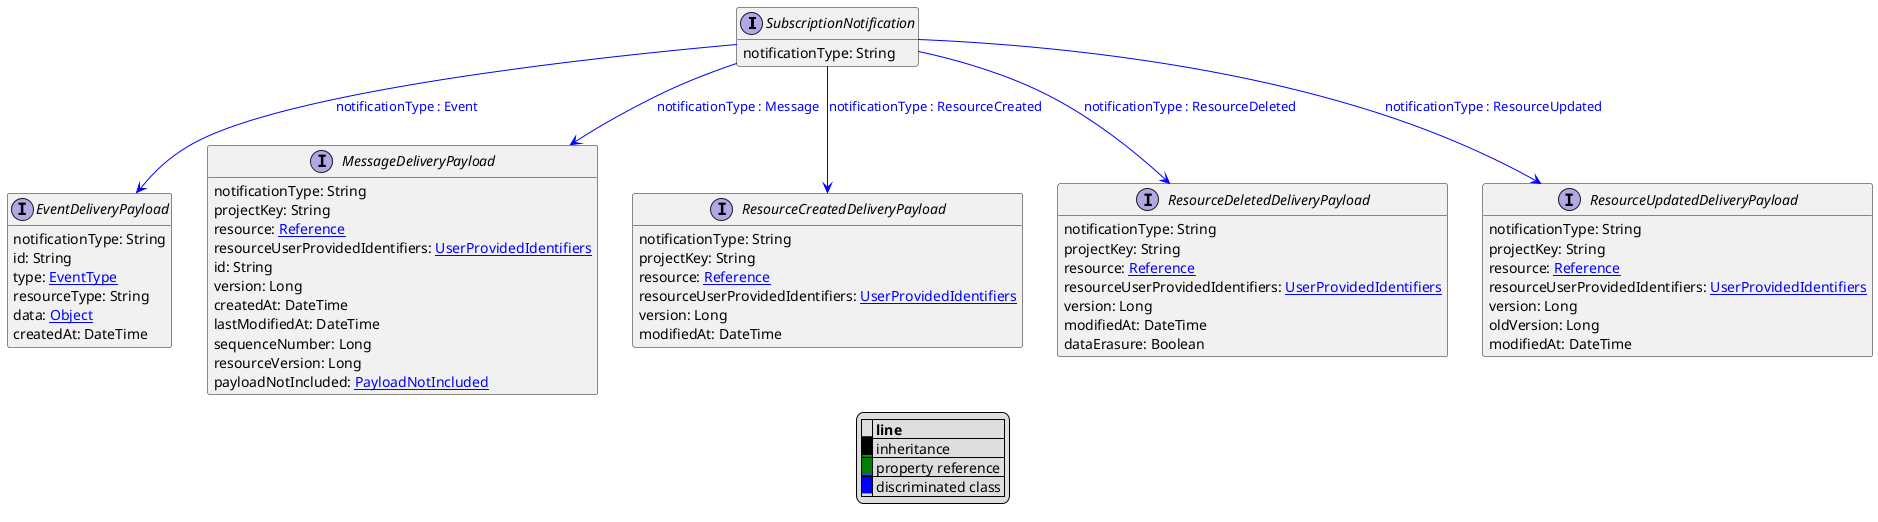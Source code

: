 @startuml

hide empty fields
hide empty methods
legend
|= |= line |
|<back:black>   </back>| inheritance |
|<back:green>   </back>| property reference |
|<back:blue>   </back>| discriminated class |
endlegend
interface SubscriptionNotification [[SubscriptionNotification.svg]]  {
    notificationType: String
}


interface EventDeliveryPayload [[EventDeliveryPayload.svg]]  {
    notificationType: String
    id: String
    type: [[EventType.svg EventType]]
    resourceType: String
    data: [[Object.svg Object]]
    createdAt: DateTime
}
interface MessageDeliveryPayload [[MessageDeliveryPayload.svg]]  {
    notificationType: String
    projectKey: String
    resource: [[Reference.svg Reference]]
    resourceUserProvidedIdentifiers: [[UserProvidedIdentifiers.svg UserProvidedIdentifiers]]
    id: String
    version: Long
    createdAt: DateTime
    lastModifiedAt: DateTime
    sequenceNumber: Long
    resourceVersion: Long
    payloadNotIncluded: [[PayloadNotIncluded.svg PayloadNotIncluded]]
}
interface ResourceCreatedDeliveryPayload [[ResourceCreatedDeliveryPayload.svg]]  {
    notificationType: String
    projectKey: String
    resource: [[Reference.svg Reference]]
    resourceUserProvidedIdentifiers: [[UserProvidedIdentifiers.svg UserProvidedIdentifiers]]
    version: Long
    modifiedAt: DateTime
}
interface ResourceDeletedDeliveryPayload [[ResourceDeletedDeliveryPayload.svg]]  {
    notificationType: String
    projectKey: String
    resource: [[Reference.svg Reference]]
    resourceUserProvidedIdentifiers: [[UserProvidedIdentifiers.svg UserProvidedIdentifiers]]
    version: Long
    modifiedAt: DateTime
    dataErasure: Boolean
}
interface ResourceUpdatedDeliveryPayload [[ResourceUpdatedDeliveryPayload.svg]]  {
    notificationType: String
    projectKey: String
    resource: [[Reference.svg Reference]]
    resourceUserProvidedIdentifiers: [[UserProvidedIdentifiers.svg UserProvidedIdentifiers]]
    version: Long
    oldVersion: Long
    modifiedAt: DateTime
}

SubscriptionNotification --> EventDeliveryPayload #blue;text:blue : "notificationType : Event"
SubscriptionNotification --> MessageDeliveryPayload #blue;text:blue : "notificationType : Message"
SubscriptionNotification --> ResourceCreatedDeliveryPayload #blue;text:blue : "notificationType : ResourceCreated"
SubscriptionNotification --> ResourceDeletedDeliveryPayload #blue;text:blue : "notificationType : ResourceDeleted"
SubscriptionNotification --> ResourceUpdatedDeliveryPayload #blue;text:blue : "notificationType : ResourceUpdated"

@enduml
